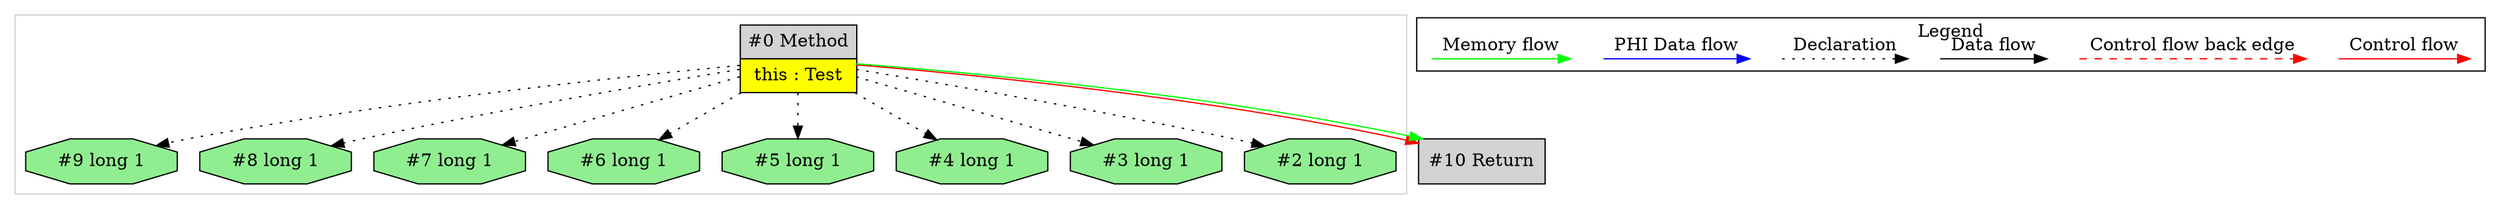 digraph {
 ordering="in";
 node0[margin="0", label=<<table border="0" cellborder="1" cellspacing="0" cellpadding="5"><tr><td colspan="1">#0 Method</td></tr><tr><td port="prj1" bgcolor="yellow">this : Test</td></tr></table>>,shape=none, fillcolor=lightgrey, style=filled];
 node9[label="#9 long 1",shape=octagon, fillcolor=lightgreen, style=filled];
 node0 -> node9[style=dotted];
 node8[label="#8 long 1",shape=octagon, fillcolor=lightgreen, style=filled];
 node0 -> node8[style=dotted];
 node7[label="#7 long 1",shape=octagon, fillcolor=lightgreen, style=filled];
 node0 -> node7[style=dotted];
 node6[label="#6 long 1",shape=octagon, fillcolor=lightgreen, style=filled];
 node0 -> node6[style=dotted];
 node5[label="#5 long 1",shape=octagon, fillcolor=lightgreen, style=filled];
 node0 -> node5[style=dotted];
 node10[label="#10 Return",shape=box, fillcolor=lightgrey, style=filled];
 node0 -> node10[labeldistance=2, color=red, fontcolor=red];
 node0 -> node10[labeldistance=2, color=green, constraint=false];
 node4[label="#4 long 1",shape=octagon, fillcolor=lightgreen, style=filled];
 node0 -> node4[style=dotted];
 node3[label="#3 long 1",shape=octagon, fillcolor=lightgreen, style=filled];
 node0 -> node3[style=dotted];
 node2[label="#2 long 1",shape=octagon, fillcolor=lightgreen, style=filled];
 node0 -> node2[style=dotted];
 subgraph cluster_0 {
  color=lightgray;
  node0;
  node2;
  node3;
  node4;
  node5;
  node6;
  node7;
  node8;
  node9;
 }
 subgraph cluster_000 {
  label = "Legend";
  node [shape=point]
  {
   rank=same;
   c0 [style = invis];
   c1 [style = invis];
   c2 [style = invis];
   c3 [style = invis];
   d0 [style = invis];
   d1 [style = invis];
   d2 [style = invis];
   d3 [style = invis];
   d4 [style = invis];
   d5 [style = invis];
   d6 [style = invis];
   d7 [style = invis];
  }
  c0 -> c1 [label="Control flow", style=solid, color=red]
  c2 -> c3 [label="Control flow back edge", style=dashed, color=red]
  d0 -> d1 [label="Data flow"]
  d2 -> d3 [label="Declaration", style=dotted]
  d4 -> d5 [label="PHI Data flow", color=blue]
  d6 -> d7 [label="Memory flow", color=green]
 }

}
